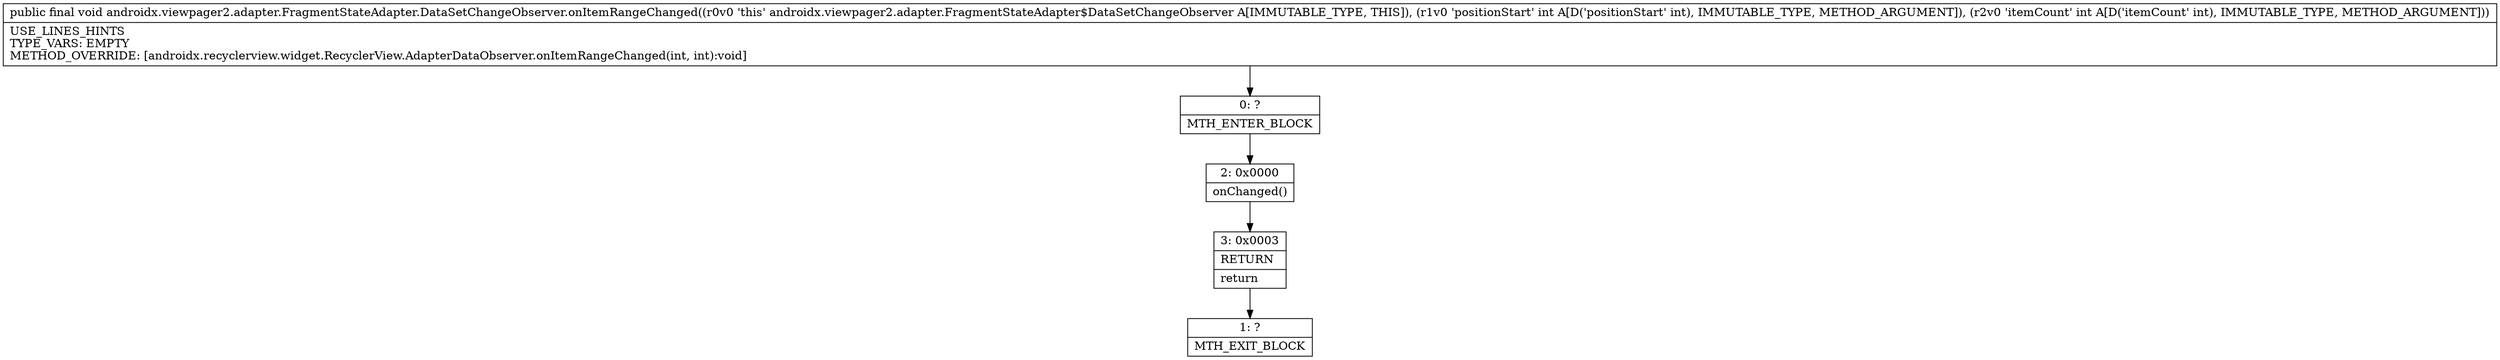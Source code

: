 digraph "CFG forandroidx.viewpager2.adapter.FragmentStateAdapter.DataSetChangeObserver.onItemRangeChanged(II)V" {
Node_0 [shape=record,label="{0\:\ ?|MTH_ENTER_BLOCK\l}"];
Node_2 [shape=record,label="{2\:\ 0x0000|onChanged()\l}"];
Node_3 [shape=record,label="{3\:\ 0x0003|RETURN\l|return\l}"];
Node_1 [shape=record,label="{1\:\ ?|MTH_EXIT_BLOCK\l}"];
MethodNode[shape=record,label="{public final void androidx.viewpager2.adapter.FragmentStateAdapter.DataSetChangeObserver.onItemRangeChanged((r0v0 'this' androidx.viewpager2.adapter.FragmentStateAdapter$DataSetChangeObserver A[IMMUTABLE_TYPE, THIS]), (r1v0 'positionStart' int A[D('positionStart' int), IMMUTABLE_TYPE, METHOD_ARGUMENT]), (r2v0 'itemCount' int A[D('itemCount' int), IMMUTABLE_TYPE, METHOD_ARGUMENT]))  | USE_LINES_HINTS\lTYPE_VARS: EMPTY\lMETHOD_OVERRIDE: [androidx.recyclerview.widget.RecyclerView.AdapterDataObserver.onItemRangeChanged(int, int):void]\l}"];
MethodNode -> Node_0;Node_0 -> Node_2;
Node_2 -> Node_3;
Node_3 -> Node_1;
}

